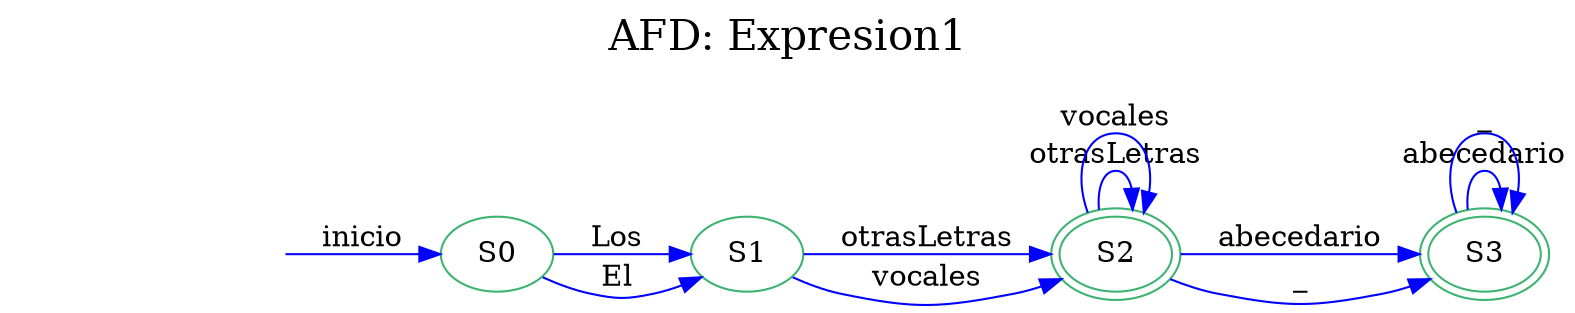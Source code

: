digraph AFD { 
graph [label="AFD: Expresion1", labelloc=t, fontsize=20]; rankdir=LR;edge [color=blue];node [color = mediumseagreen];"S0"[ label=S0]
"S1"[ label=S1]
"S2"[ label=S2]
"S3"[ label=S3]
secret_node [style=invis];
secret_node -> S0 [label="inicio"];S2[peripheries=2];
S3[peripheries=2];
"S0"->"S1"[label="Los "];
"S0"->"S1"[label="El "];
"S1"->"S2"[label="otrasLetras"];
"S1"->"S2"[label="vocales"];
"S2"->"S2"[label="otrasLetras"];
"S2"->"S3"[label="abecedario"];
"S2"->"S3"[label="\_"];
"S2"->"S2"[label="vocales"];
"S3"->"S3"[label="abecedario"];
"S3"->"S3"[label="\_"];

}